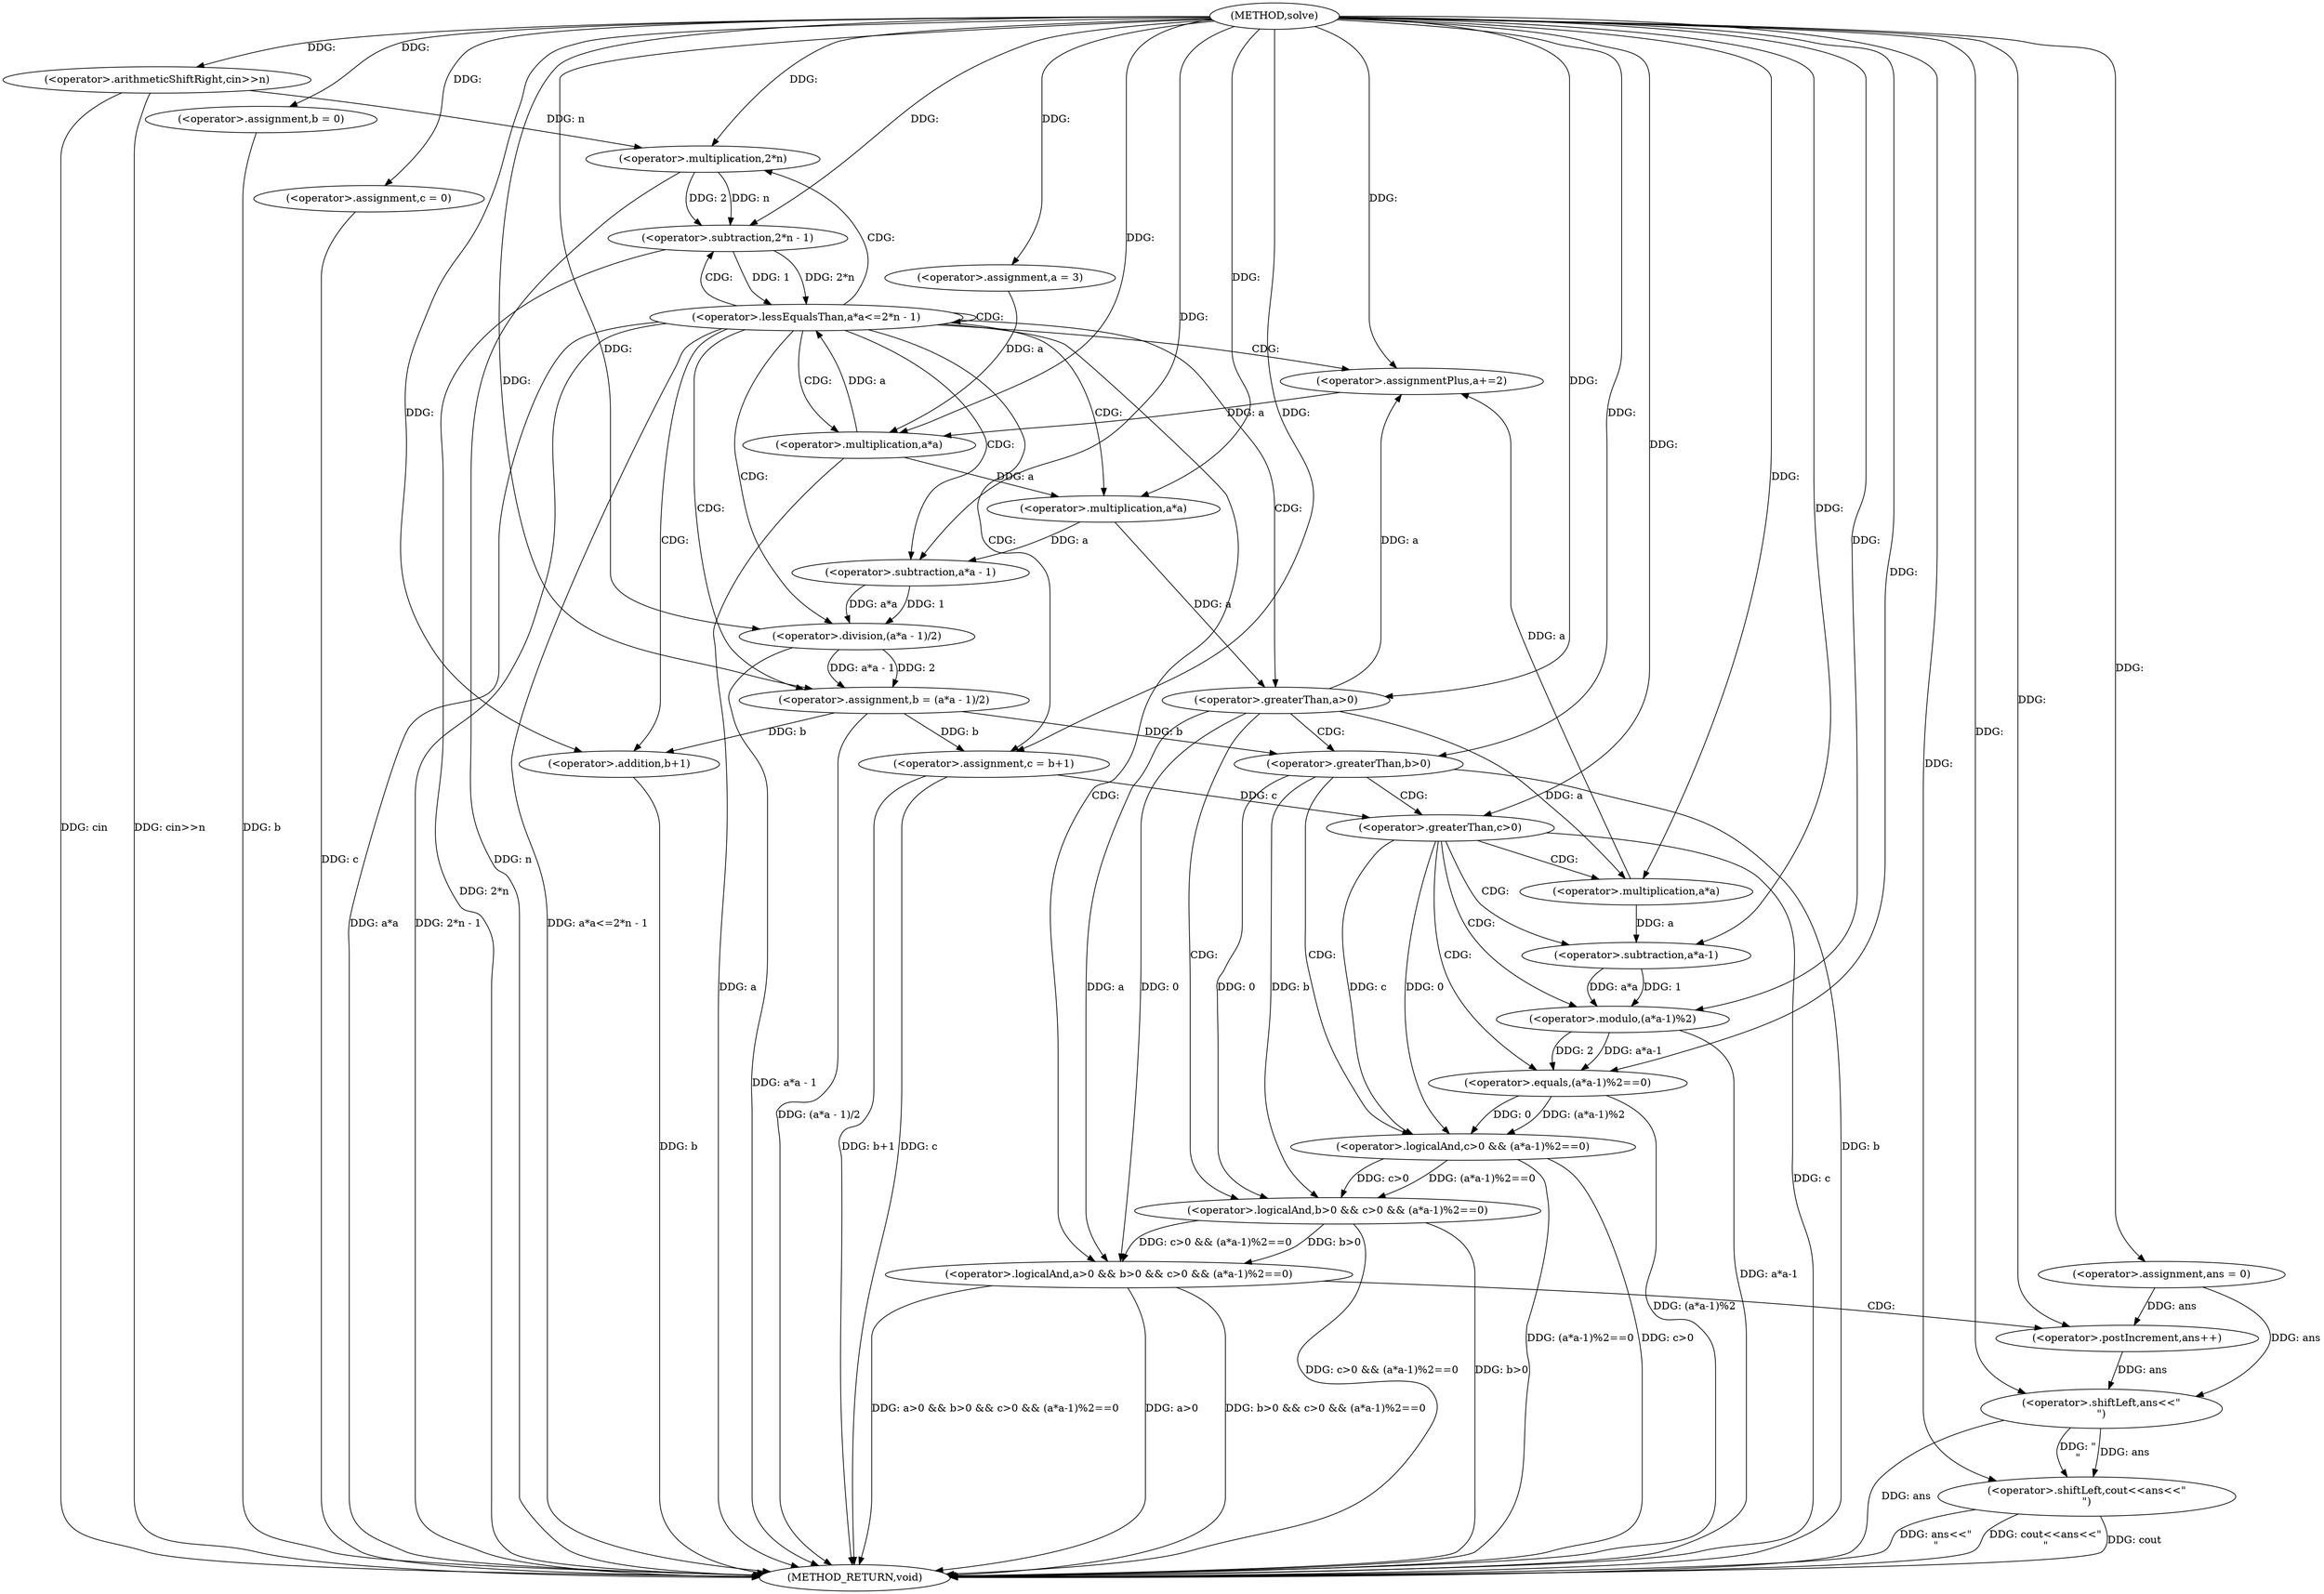 digraph "solve" {  
"1000103" [label = "(METHOD,solve)" ]
"1000183" [label = "(METHOD_RETURN,void)" ]
"1000106" [label = "(<operator>.arithmeticShiftRight,cin>>n)" ]
"1000110" [label = "(<operator>.assignment,ans = 0)" ]
"1000114" [label = "(<operator>.assignment,b = 0)" ]
"1000118" [label = "(<operator>.assignment,c = 0)" ]
"1000178" [label = "(<operator>.shiftLeft,cout<<ans<<\"\n\")" ]
"1000123" [label = "(<operator>.assignment,a = 3)" ]
"1000126" [label = "(<operator>.lessEqualsThan,a*a<=2*n - 1)" ]
"1000135" [label = "(<operator>.assignmentPlus,a+=2)" ]
"1000139" [label = "(<operator>.assignment,b = (a*a - 1)/2)" ]
"1000148" [label = "(<operator>.assignment,c = b+1)" ]
"1000180" [label = "(<operator>.shiftLeft,ans<<\"\n\")" ]
"1000127" [label = "(<operator>.multiplication,a*a)" ]
"1000130" [label = "(<operator>.subtraction,2*n - 1)" ]
"1000154" [label = "(<operator>.logicalAnd,a>0 && b>0 && c>0 && (a*a-1)%2==0)" ]
"1000131" [label = "(<operator>.multiplication,2*n)" ]
"1000141" [label = "(<operator>.division,(a*a - 1)/2)" ]
"1000150" [label = "(<operator>.addition,b+1)" ]
"1000176" [label = "(<operator>.postIncrement,ans++)" ]
"1000142" [label = "(<operator>.subtraction,a*a - 1)" ]
"1000155" [label = "(<operator>.greaterThan,a>0)" ]
"1000158" [label = "(<operator>.logicalAnd,b>0 && c>0 && (a*a-1)%2==0)" ]
"1000143" [label = "(<operator>.multiplication,a*a)" ]
"1000159" [label = "(<operator>.greaterThan,b>0)" ]
"1000162" [label = "(<operator>.logicalAnd,c>0 && (a*a-1)%2==0)" ]
"1000163" [label = "(<operator>.greaterThan,c>0)" ]
"1000166" [label = "(<operator>.equals,(a*a-1)%2==0)" ]
"1000167" [label = "(<operator>.modulo,(a*a-1)%2)" ]
"1000168" [label = "(<operator>.subtraction,a*a-1)" ]
"1000169" [label = "(<operator>.multiplication,a*a)" ]
  "1000106" -> "1000183"  [ label = "DDG: cin>>n"] 
  "1000114" -> "1000183"  [ label = "DDG: b"] 
  "1000118" -> "1000183"  [ label = "DDG: c"] 
  "1000127" -> "1000183"  [ label = "DDG: a"] 
  "1000126" -> "1000183"  [ label = "DDG: a*a"] 
  "1000131" -> "1000183"  [ label = "DDG: n"] 
  "1000130" -> "1000183"  [ label = "DDG: 2*n"] 
  "1000126" -> "1000183"  [ label = "DDG: 2*n - 1"] 
  "1000126" -> "1000183"  [ label = "DDG: a*a<=2*n - 1"] 
  "1000180" -> "1000183"  [ label = "DDG: ans"] 
  "1000178" -> "1000183"  [ label = "DDG: ans<<\"\n\""] 
  "1000178" -> "1000183"  [ label = "DDG: cout<<ans<<\"\n\""] 
  "1000141" -> "1000183"  [ label = "DDG: a*a - 1"] 
  "1000139" -> "1000183"  [ label = "DDG: (a*a - 1)/2"] 
  "1000148" -> "1000183"  [ label = "DDG: c"] 
  "1000150" -> "1000183"  [ label = "DDG: b"] 
  "1000148" -> "1000183"  [ label = "DDG: b+1"] 
  "1000154" -> "1000183"  [ label = "DDG: a>0"] 
  "1000159" -> "1000183"  [ label = "DDG: b"] 
  "1000158" -> "1000183"  [ label = "DDG: b>0"] 
  "1000163" -> "1000183"  [ label = "DDG: c"] 
  "1000162" -> "1000183"  [ label = "DDG: c>0"] 
  "1000167" -> "1000183"  [ label = "DDG: a*a-1"] 
  "1000166" -> "1000183"  [ label = "DDG: (a*a-1)%2"] 
  "1000162" -> "1000183"  [ label = "DDG: (a*a-1)%2==0"] 
  "1000158" -> "1000183"  [ label = "DDG: c>0 && (a*a-1)%2==0"] 
  "1000154" -> "1000183"  [ label = "DDG: b>0 && c>0 && (a*a-1)%2==0"] 
  "1000154" -> "1000183"  [ label = "DDG: a>0 && b>0 && c>0 && (a*a-1)%2==0"] 
  "1000178" -> "1000183"  [ label = "DDG: cout"] 
  "1000106" -> "1000183"  [ label = "DDG: cin"] 
  "1000103" -> "1000110"  [ label = "DDG: "] 
  "1000103" -> "1000114"  [ label = "DDG: "] 
  "1000103" -> "1000118"  [ label = "DDG: "] 
  "1000103" -> "1000106"  [ label = "DDG: "] 
  "1000103" -> "1000123"  [ label = "DDG: "] 
  "1000103" -> "1000135"  [ label = "DDG: "] 
  "1000103" -> "1000178"  [ label = "DDG: "] 
  "1000180" -> "1000178"  [ label = "DDG: \"\n\""] 
  "1000180" -> "1000178"  [ label = "DDG: ans"] 
  "1000127" -> "1000126"  [ label = "DDG: a"] 
  "1000130" -> "1000126"  [ label = "DDG: 2*n"] 
  "1000130" -> "1000126"  [ label = "DDG: 1"] 
  "1000155" -> "1000135"  [ label = "DDG: a"] 
  "1000169" -> "1000135"  [ label = "DDG: a"] 
  "1000141" -> "1000139"  [ label = "DDG: a*a - 1"] 
  "1000141" -> "1000139"  [ label = "DDG: 2"] 
  "1000139" -> "1000148"  [ label = "DDG: b"] 
  "1000103" -> "1000148"  [ label = "DDG: "] 
  "1000110" -> "1000180"  [ label = "DDG: ans"] 
  "1000176" -> "1000180"  [ label = "DDG: ans"] 
  "1000103" -> "1000180"  [ label = "DDG: "] 
  "1000123" -> "1000127"  [ label = "DDG: a"] 
  "1000135" -> "1000127"  [ label = "DDG: a"] 
  "1000103" -> "1000127"  [ label = "DDG: "] 
  "1000131" -> "1000130"  [ label = "DDG: 2"] 
  "1000131" -> "1000130"  [ label = "DDG: n"] 
  "1000103" -> "1000130"  [ label = "DDG: "] 
  "1000103" -> "1000139"  [ label = "DDG: "] 
  "1000103" -> "1000131"  [ label = "DDG: "] 
  "1000106" -> "1000131"  [ label = "DDG: n"] 
  "1000142" -> "1000141"  [ label = "DDG: 1"] 
  "1000142" -> "1000141"  [ label = "DDG: a*a"] 
  "1000103" -> "1000141"  [ label = "DDG: "] 
  "1000139" -> "1000150"  [ label = "DDG: b"] 
  "1000103" -> "1000150"  [ label = "DDG: "] 
  "1000155" -> "1000154"  [ label = "DDG: a"] 
  "1000155" -> "1000154"  [ label = "DDG: 0"] 
  "1000158" -> "1000154"  [ label = "DDG: c>0 && (a*a-1)%2==0"] 
  "1000158" -> "1000154"  [ label = "DDG: b>0"] 
  "1000143" -> "1000142"  [ label = "DDG: a"] 
  "1000103" -> "1000142"  [ label = "DDG: "] 
  "1000143" -> "1000155"  [ label = "DDG: a"] 
  "1000103" -> "1000155"  [ label = "DDG: "] 
  "1000159" -> "1000158"  [ label = "DDG: 0"] 
  "1000159" -> "1000158"  [ label = "DDG: b"] 
  "1000162" -> "1000158"  [ label = "DDG: c>0"] 
  "1000162" -> "1000158"  [ label = "DDG: (a*a-1)%2==0"] 
  "1000110" -> "1000176"  [ label = "DDG: ans"] 
  "1000103" -> "1000176"  [ label = "DDG: "] 
  "1000127" -> "1000143"  [ label = "DDG: a"] 
  "1000103" -> "1000143"  [ label = "DDG: "] 
  "1000103" -> "1000159"  [ label = "DDG: "] 
  "1000139" -> "1000159"  [ label = "DDG: b"] 
  "1000163" -> "1000162"  [ label = "DDG: c"] 
  "1000163" -> "1000162"  [ label = "DDG: 0"] 
  "1000166" -> "1000162"  [ label = "DDG: 0"] 
  "1000166" -> "1000162"  [ label = "DDG: (a*a-1)%2"] 
  "1000148" -> "1000163"  [ label = "DDG: c"] 
  "1000103" -> "1000163"  [ label = "DDG: "] 
  "1000167" -> "1000166"  [ label = "DDG: a*a-1"] 
  "1000167" -> "1000166"  [ label = "DDG: 2"] 
  "1000103" -> "1000166"  [ label = "DDG: "] 
  "1000168" -> "1000167"  [ label = "DDG: 1"] 
  "1000168" -> "1000167"  [ label = "DDG: a*a"] 
  "1000103" -> "1000167"  [ label = "DDG: "] 
  "1000169" -> "1000168"  [ label = "DDG: a"] 
  "1000103" -> "1000168"  [ label = "DDG: "] 
  "1000155" -> "1000169"  [ label = "DDG: a"] 
  "1000103" -> "1000169"  [ label = "DDG: "] 
  "1000126" -> "1000127"  [ label = "CDG: "] 
  "1000126" -> "1000142"  [ label = "CDG: "] 
  "1000126" -> "1000141"  [ label = "CDG: "] 
  "1000126" -> "1000150"  [ label = "CDG: "] 
  "1000126" -> "1000139"  [ label = "CDG: "] 
  "1000126" -> "1000135"  [ label = "CDG: "] 
  "1000126" -> "1000148"  [ label = "CDG: "] 
  "1000126" -> "1000131"  [ label = "CDG: "] 
  "1000126" -> "1000143"  [ label = "CDG: "] 
  "1000126" -> "1000126"  [ label = "CDG: "] 
  "1000126" -> "1000155"  [ label = "CDG: "] 
  "1000126" -> "1000154"  [ label = "CDG: "] 
  "1000126" -> "1000130"  [ label = "CDG: "] 
  "1000154" -> "1000176"  [ label = "CDG: "] 
  "1000155" -> "1000159"  [ label = "CDG: "] 
  "1000155" -> "1000158"  [ label = "CDG: "] 
  "1000159" -> "1000163"  [ label = "CDG: "] 
  "1000159" -> "1000162"  [ label = "CDG: "] 
  "1000163" -> "1000166"  [ label = "CDG: "] 
  "1000163" -> "1000169"  [ label = "CDG: "] 
  "1000163" -> "1000168"  [ label = "CDG: "] 
  "1000163" -> "1000167"  [ label = "CDG: "] 
}
